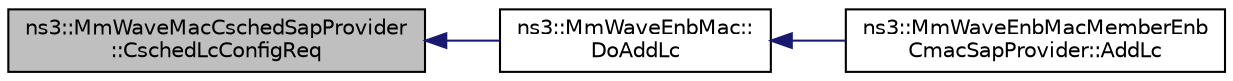 digraph "ns3::MmWaveMacCschedSapProvider::CschedLcConfigReq"
{
  edge [fontname="Helvetica",fontsize="10",labelfontname="Helvetica",labelfontsize="10"];
  node [fontname="Helvetica",fontsize="10",shape=record];
  rankdir="LR";
  Node1 [label="ns3::MmWaveMacCschedSapProvider\l::CschedLcConfigReq",height=0.2,width=0.4,color="black", fillcolor="grey75", style="filled", fontcolor="black"];
  Node1 -> Node2 [dir="back",color="midnightblue",fontsize="10",style="solid"];
  Node2 [label="ns3::MmWaveEnbMac::\lDoAddLc",height=0.2,width=0.4,color="black", fillcolor="white", style="filled",URL="$d5/dcd/classns3_1_1MmWaveEnbMac.html#a78da08802017f4d1b9d0ca8b08db9765"];
  Node2 -> Node3 [dir="back",color="midnightblue",fontsize="10",style="solid"];
  Node3 [label="ns3::MmWaveEnbMacMemberEnb\lCmacSapProvider::AddLc",height=0.2,width=0.4,color="black", fillcolor="white", style="filled",URL="$d2/d5e/classns3_1_1MmWaveEnbMacMemberEnbCmacSapProvider.html#a4936ed894634e762b00db661bce618bf"];
}
